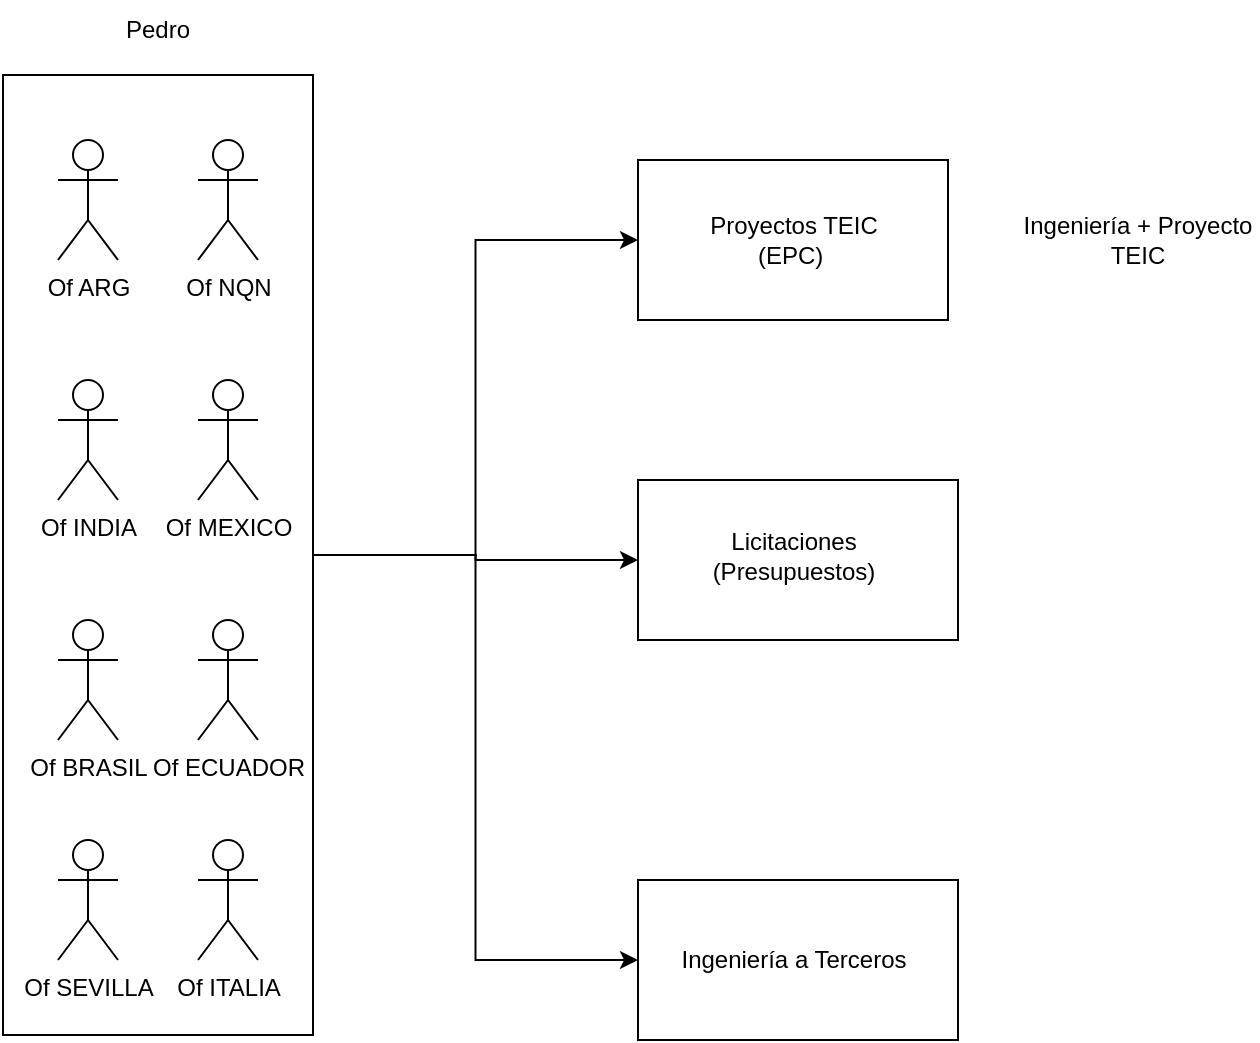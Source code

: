 <mxfile version="28.2.5">
  <diagram name="Página-1" id="tTkTeLbbcIn677YA5Gx4">
    <mxGraphModel dx="991" dy="563" grid="1" gridSize="10" guides="1" tooltips="1" connect="1" arrows="1" fold="1" page="1" pageScale="1" pageWidth="827" pageHeight="1169" math="0" shadow="0">
      <root>
        <mxCell id="0" />
        <mxCell id="1" parent="0" />
        <mxCell id="aK1pAJvMrhKp8s3aEPsD-26" style="edgeStyle=orthogonalEdgeStyle;rounded=0;orthogonalLoop=1;jettySize=auto;html=1;exitX=0.5;exitY=0;exitDx=0;exitDy=0;entryX=0;entryY=0.5;entryDx=0;entryDy=0;" edge="1" parent="1" source="aK1pAJvMrhKp8s3aEPsD-1" target="aK1pAJvMrhKp8s3aEPsD-13">
          <mxGeometry relative="1" as="geometry" />
        </mxCell>
        <mxCell id="aK1pAJvMrhKp8s3aEPsD-1" value="" style="rounded=0;whiteSpace=wrap;html=1;rotation=90;" vertex="1" parent="1">
          <mxGeometry x="-120" y="240" width="480" height="155" as="geometry" />
        </mxCell>
        <mxCell id="aK1pAJvMrhKp8s3aEPsD-2" value="Pedro" style="text;html=1;align=center;verticalAlign=middle;whiteSpace=wrap;rounded=0;" vertex="1" parent="1">
          <mxGeometry x="90" y="40" width="60" height="30" as="geometry" />
        </mxCell>
        <mxCell id="aK1pAJvMrhKp8s3aEPsD-3" value="Of NQN" style="shape=umlActor;verticalLabelPosition=bottom;verticalAlign=top;html=1;outlineConnect=0;" vertex="1" parent="1">
          <mxGeometry x="140" y="110" width="30" height="60" as="geometry" />
        </mxCell>
        <mxCell id="aK1pAJvMrhKp8s3aEPsD-5" value="Of BRASIL" style="shape=umlActor;verticalLabelPosition=bottom;verticalAlign=top;html=1;outlineConnect=0;" vertex="1" parent="1">
          <mxGeometry x="70" y="350" width="30" height="60" as="geometry" />
        </mxCell>
        <mxCell id="aK1pAJvMrhKp8s3aEPsD-6" value="Of INDIA" style="shape=umlActor;verticalLabelPosition=bottom;verticalAlign=top;html=1;outlineConnect=0;" vertex="1" parent="1">
          <mxGeometry x="70" y="230" width="30" height="60" as="geometry" />
        </mxCell>
        <mxCell id="aK1pAJvMrhKp8s3aEPsD-7" value="Of MEXICO" style="shape=umlActor;verticalLabelPosition=bottom;verticalAlign=top;html=1;outlineConnect=0;" vertex="1" parent="1">
          <mxGeometry x="140" y="230" width="30" height="60" as="geometry" />
        </mxCell>
        <mxCell id="aK1pAJvMrhKp8s3aEPsD-8" value="Of ARG" style="shape=umlActor;verticalLabelPosition=bottom;verticalAlign=top;html=1;outlineConnect=0;" vertex="1" parent="1">
          <mxGeometry x="70" y="110" width="30" height="60" as="geometry" />
        </mxCell>
        <mxCell id="aK1pAJvMrhKp8s3aEPsD-9" value="Of ITALIA" style="shape=umlActor;verticalLabelPosition=bottom;verticalAlign=top;html=1;outlineConnect=0;" vertex="1" parent="1">
          <mxGeometry x="140" y="460" width="30" height="60" as="geometry" />
        </mxCell>
        <mxCell id="aK1pAJvMrhKp8s3aEPsD-10" value="Of SEVILLA" style="shape=umlActor;verticalLabelPosition=bottom;verticalAlign=top;html=1;outlineConnect=0;" vertex="1" parent="1">
          <mxGeometry x="70" y="460" width="30" height="60" as="geometry" />
        </mxCell>
        <mxCell id="aK1pAJvMrhKp8s3aEPsD-11" value="" style="rounded=0;whiteSpace=wrap;html=1;" vertex="1" parent="1">
          <mxGeometry x="360" y="120" width="155" height="80" as="geometry" />
        </mxCell>
        <mxCell id="aK1pAJvMrhKp8s3aEPsD-12" value="" style="rounded=0;whiteSpace=wrap;html=1;" vertex="1" parent="1">
          <mxGeometry x="360" y="480" width="160" height="80" as="geometry" />
        </mxCell>
        <mxCell id="aK1pAJvMrhKp8s3aEPsD-13" value="" style="rounded=0;whiteSpace=wrap;html=1;" vertex="1" parent="1">
          <mxGeometry x="360" y="280" width="160" height="80" as="geometry" />
        </mxCell>
        <mxCell id="aK1pAJvMrhKp8s3aEPsD-14" value="Proyectos TEIC (EPC)&amp;nbsp;" style="text;html=1;align=center;verticalAlign=middle;whiteSpace=wrap;rounded=0;" vertex="1" parent="1">
          <mxGeometry x="377.5" y="135" width="120" height="50" as="geometry" />
        </mxCell>
        <mxCell id="aK1pAJvMrhKp8s3aEPsD-15" value="Licitaciones (Presupuestos)" style="text;html=1;align=center;verticalAlign=middle;whiteSpace=wrap;rounded=0;" vertex="1" parent="1">
          <mxGeometry x="377.5" y="292.5" width="120" height="50" as="geometry" />
        </mxCell>
        <mxCell id="aK1pAJvMrhKp8s3aEPsD-16" value="Ingeniería a Terceros" style="text;html=1;align=center;verticalAlign=middle;whiteSpace=wrap;rounded=0;" vertex="1" parent="1">
          <mxGeometry x="377.5" y="495" width="120" height="50" as="geometry" />
        </mxCell>
        <mxCell id="aK1pAJvMrhKp8s3aEPsD-17" value="Ingeniería + Proyecto TEIC" style="text;html=1;align=center;verticalAlign=middle;whiteSpace=wrap;rounded=0;" vertex="1" parent="1">
          <mxGeometry x="550" y="135" width="120" height="50" as="geometry" />
        </mxCell>
        <mxCell id="aK1pAJvMrhKp8s3aEPsD-22" value="Of ECUADOR" style="shape=umlActor;verticalLabelPosition=bottom;verticalAlign=top;html=1;outlineConnect=0;" vertex="1" parent="1">
          <mxGeometry x="140" y="350" width="30" height="60" as="geometry" />
        </mxCell>
        <mxCell id="aK1pAJvMrhKp8s3aEPsD-27" style="edgeStyle=orthogonalEdgeStyle;rounded=0;orthogonalLoop=1;jettySize=auto;html=1;exitX=0.5;exitY=0;exitDx=0;exitDy=0;entryX=0;entryY=0.5;entryDx=0;entryDy=0;" edge="1" parent="1" source="aK1pAJvMrhKp8s3aEPsD-1" target="aK1pAJvMrhKp8s3aEPsD-11">
          <mxGeometry relative="1" as="geometry">
            <mxPoint x="270" y="310" as="sourcePoint" />
            <mxPoint x="432" y="310" as="targetPoint" />
          </mxGeometry>
        </mxCell>
        <mxCell id="aK1pAJvMrhKp8s3aEPsD-28" style="edgeStyle=orthogonalEdgeStyle;rounded=0;orthogonalLoop=1;jettySize=auto;html=1;exitX=0.5;exitY=0;exitDx=0;exitDy=0;entryX=0;entryY=0.5;entryDx=0;entryDy=0;" edge="1" parent="1" source="aK1pAJvMrhKp8s3aEPsD-1" target="aK1pAJvMrhKp8s3aEPsD-12">
          <mxGeometry relative="1" as="geometry">
            <mxPoint x="270" y="413" as="sourcePoint" />
            <mxPoint x="432" y="230" as="targetPoint" />
          </mxGeometry>
        </mxCell>
      </root>
    </mxGraphModel>
  </diagram>
</mxfile>
